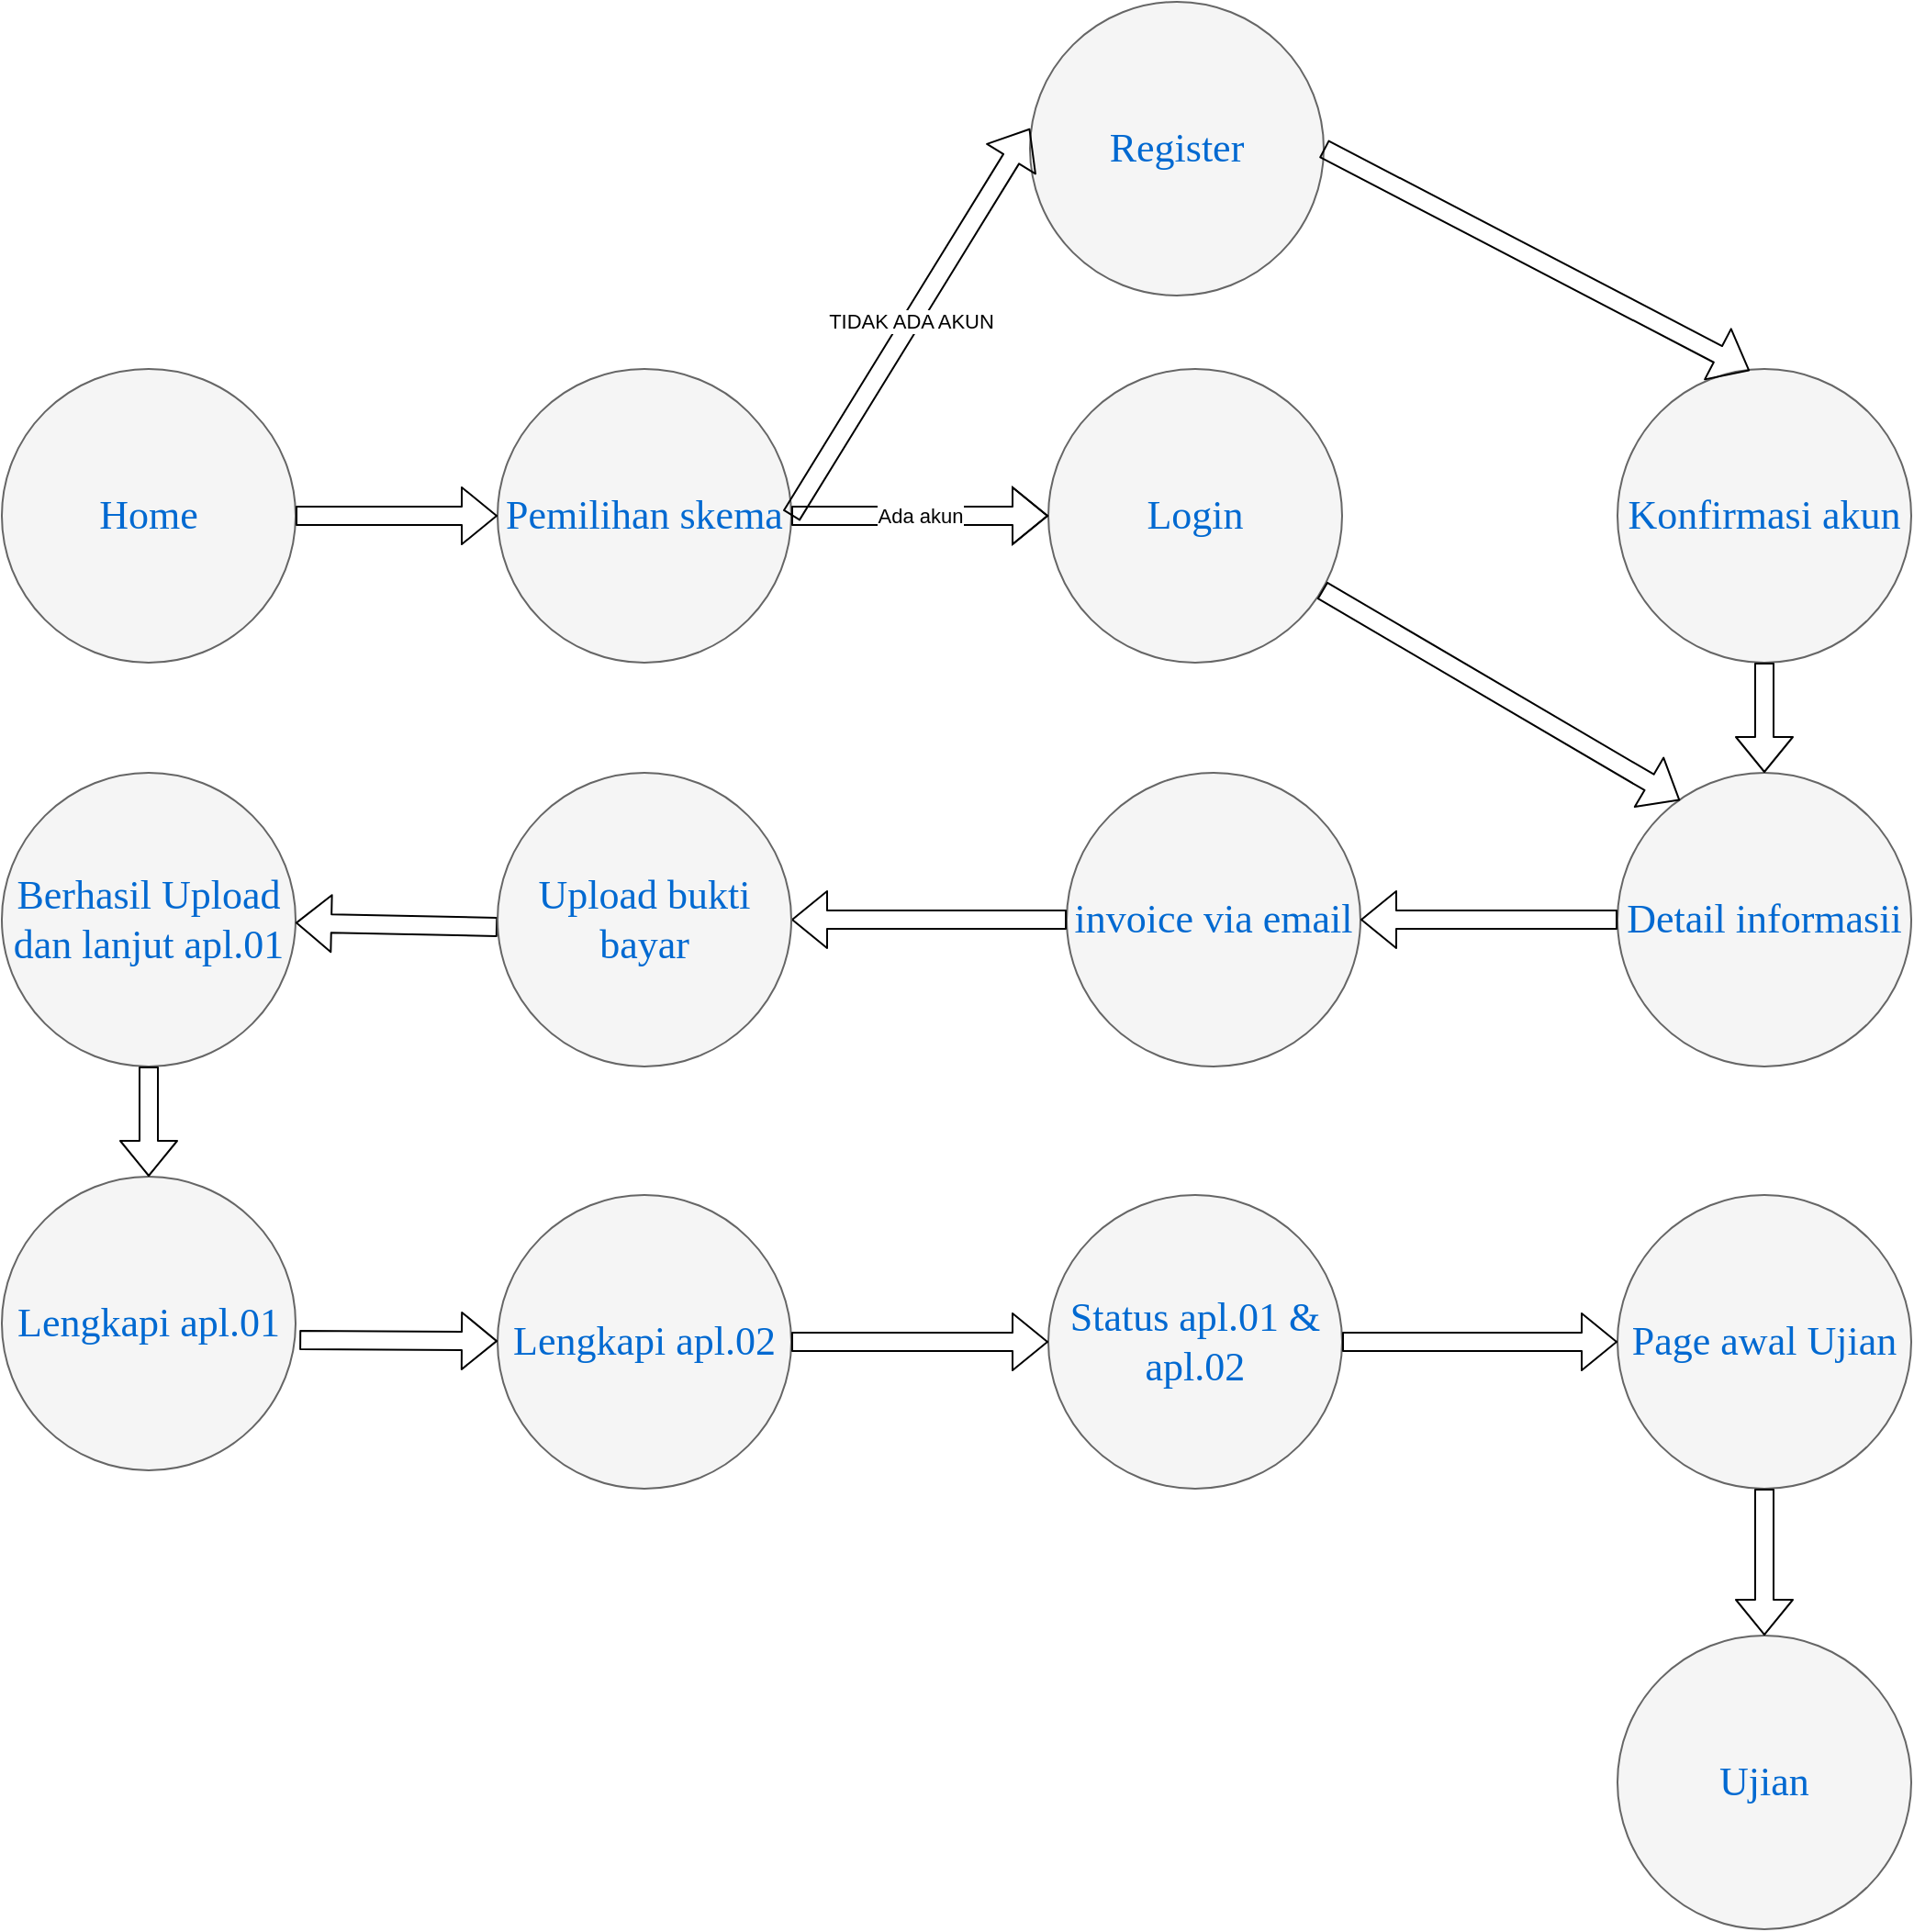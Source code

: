 <mxfile version="14.0.0" type="github">
  <diagram name="Page-1" id="dd472eb7-4b8b-5cd9-a60b-b15522922e76">
    <mxGraphModel dx="2893" dy="2160" grid="1" gridSize="10" guides="1" tooltips="1" connect="1" arrows="1" fold="1" page="1" pageScale="1" pageWidth="1100" pageHeight="850" background="#ffffff" math="0" shadow="0">
      <root>
        <mxCell id="0" />
        <mxCell id="1" parent="0" />
        <mxCell id="45236fa5f4b8e91a-1" value="Home" style="ellipse;whiteSpace=wrap;html=1;rounded=0;shadow=0;dashed=0;comic=0;fontFamily=Verdana;fontSize=22;fontColor=#0069D1;fillColor=#f5f5f5;strokeColor=#666666;" parent="1" vertex="1">
          <mxGeometry x="30" y="-30" width="160" height="160" as="geometry" />
        </mxCell>
        <mxCell id="45236fa5f4b8e91a-2" value="Page awal Ujian" style="ellipse;whiteSpace=wrap;html=1;rounded=0;shadow=0;dashed=0;comic=0;fontFamily=Verdana;fontSize=22;fontColor=#0069D1;fillColor=#f5f5f5;strokeColor=#666666;" parent="1" vertex="1">
          <mxGeometry x="910" y="420" width="160" height="160" as="geometry" />
        </mxCell>
        <mxCell id="45236fa5f4b8e91a-3" value="Konfirmasi akun" style="ellipse;whiteSpace=wrap;html=1;rounded=0;shadow=0;dashed=0;comic=0;fontFamily=Verdana;fontSize=22;fontColor=#0069D1;fillColor=#f5f5f5;strokeColor=#666666;" parent="1" vertex="1">
          <mxGeometry x="910" y="-30" width="160" height="160" as="geometry" />
        </mxCell>
        <mxCell id="45236fa5f4b8e91a-4" value="Status apl.01 &amp;amp; apl.02" style="ellipse;whiteSpace=wrap;html=1;rounded=0;shadow=0;dashed=0;comic=0;fontFamily=Verdana;fontSize=22;fontColor=#0069D1;fillColor=#f5f5f5;strokeColor=#666666;" parent="1" vertex="1">
          <mxGeometry x="600" y="420" width="160" height="160" as="geometry" />
        </mxCell>
        <mxCell id="45236fa5f4b8e91a-5" value="Detail informasii" style="ellipse;whiteSpace=wrap;html=1;rounded=0;shadow=0;dashed=0;comic=0;fontFamily=Verdana;fontSize=22;fontColor=#0069D1;fillColor=#f5f5f5;strokeColor=#666666;" parent="1" vertex="1">
          <mxGeometry x="910" y="190" width="160" height="160" as="geometry" />
        </mxCell>
        <mxCell id="45236fa5f4b8e91a-6" value="Pemilihan skema" style="ellipse;whiteSpace=wrap;html=1;rounded=0;shadow=0;dashed=0;comic=0;fontFamily=Verdana;fontSize=22;fontColor=#0069D1;fillColor=#f5f5f5;strokeColor=#666666;" parent="1" vertex="1">
          <mxGeometry x="300" y="-30" width="160" height="160" as="geometry" />
        </mxCell>
        <mxCell id="45236fa5f4b8e91a-7" value="invoice via email" style="ellipse;whiteSpace=wrap;html=1;rounded=0;shadow=0;dashed=0;comic=0;fontFamily=Verdana;fontSize=22;fontColor=#0069D1;fillColor=#f5f5f5;strokeColor=#666666;" parent="1" vertex="1">
          <mxGeometry x="610" y="190" width="160" height="160" as="geometry" />
        </mxCell>
        <mxCell id="45236fa5f4b8e91a-8" value="Lengkapi apl.02" style="ellipse;whiteSpace=wrap;html=1;rounded=0;shadow=0;dashed=0;comic=0;fontFamily=Verdana;fontSize=22;fontColor=#0069D1;fillColor=#f5f5f5;strokeColor=#666666;" parent="1" vertex="1">
          <mxGeometry x="300" y="420" width="160" height="160" as="geometry" />
        </mxCell>
        <mxCell id="q1sMRRUCjDqgYPKOwa1s-15" value="Berhasil Upload dan lanjut apl.01" style="ellipse;whiteSpace=wrap;html=1;rounded=0;shadow=0;dashed=0;comic=0;fontFamily=Verdana;fontSize=22;fontColor=#0069D1;fillColor=#f5f5f5;strokeColor=#666666;" parent="1" vertex="1">
          <mxGeometry x="30" y="190" width="160" height="160" as="geometry" />
        </mxCell>
        <mxCell id="q1sMRRUCjDqgYPKOwa1s-16" value="Login" style="ellipse;whiteSpace=wrap;html=1;rounded=0;shadow=0;dashed=0;comic=0;fontFamily=Verdana;fontSize=22;fontColor=#0069D1;fillColor=#f5f5f5;strokeColor=#666666;" parent="1" vertex="1">
          <mxGeometry x="600" y="-30" width="160" height="160" as="geometry" />
        </mxCell>
        <mxCell id="q1sMRRUCjDqgYPKOwa1s-26" value="Lengkapi apl.01" style="ellipse;whiteSpace=wrap;html=1;rounded=0;shadow=0;dashed=0;comic=0;fontFamily=Verdana;fontSize=22;fontColor=#0069D1;fillColor=#f5f5f5;strokeColor=#666666;" parent="1" vertex="1">
          <mxGeometry x="30" y="410" width="160" height="160" as="geometry" />
        </mxCell>
        <mxCell id="q1sMRRUCjDqgYPKOwa1s-31" value="" style="shape=flexArrow;endArrow=classic;html=1;entryX=0;entryY=0.5;entryDx=0;entryDy=0;" parent="1" source="45236fa5f4b8e91a-1" target="45236fa5f4b8e91a-6" edge="1">
          <mxGeometry width="50" height="50" relative="1" as="geometry">
            <mxPoint x="190" y="100" as="sourcePoint" />
            <mxPoint x="260.711" y="50" as="targetPoint" />
          </mxGeometry>
        </mxCell>
        <mxCell id="q1sMRRUCjDqgYPKOwa1s-32" value="Ada akun" style="shape=flexArrow;endArrow=classic;html=1;entryX=0;entryY=0.5;entryDx=0;entryDy=0;" parent="1" source="45236fa5f4b8e91a-6" target="q1sMRRUCjDqgYPKOwa1s-16" edge="1">
          <mxGeometry width="50" height="50" relative="1" as="geometry">
            <mxPoint x="460" y="100" as="sourcePoint" />
            <mxPoint x="530.711" y="50" as="targetPoint" />
            <Array as="points">
              <mxPoint x="530" y="50" />
            </Array>
          </mxGeometry>
        </mxCell>
        <mxCell id="q1sMRRUCjDqgYPKOwa1s-35" value="" style="shape=flexArrow;endArrow=classic;html=1;exitX=0.5;exitY=1;exitDx=0;exitDy=0;" parent="1" source="45236fa5f4b8e91a-3" target="45236fa5f4b8e91a-5" edge="1">
          <mxGeometry width="50" height="50" relative="1" as="geometry">
            <mxPoint x="990" y="170" as="sourcePoint" />
            <mxPoint x="1040" y="120" as="targetPoint" />
          </mxGeometry>
        </mxCell>
        <mxCell id="q1sMRRUCjDqgYPKOwa1s-38" value="" style="shape=flexArrow;endArrow=classic;html=1;" parent="1" source="45236fa5f4b8e91a-5" target="45236fa5f4b8e91a-7" edge="1">
          <mxGeometry width="50" height="50" relative="1" as="geometry">
            <mxPoint x="839.289" y="320" as="sourcePoint" />
            <mxPoint x="839.289" y="270" as="targetPoint" />
          </mxGeometry>
        </mxCell>
        <mxCell id="q1sMRRUCjDqgYPKOwa1s-39" value="" style="shape=flexArrow;endArrow=classic;html=1;" parent="1" source="45236fa5f4b8e91a-7" target="q1sMRRUCjDqgYPKOwa1s-47" edge="1">
          <mxGeometry width="50" height="50" relative="1" as="geometry">
            <mxPoint x="539.289" y="320" as="sourcePoint" />
            <mxPoint x="470" y="270" as="targetPoint" />
          </mxGeometry>
        </mxCell>
        <mxCell id="q1sMRRUCjDqgYPKOwa1s-41" value="" style="shape=flexArrow;endArrow=classic;html=1;exitX=0;exitY=0.5;exitDx=0;exitDy=0;" parent="1" target="q1sMRRUCjDqgYPKOwa1s-15" edge="1">
          <mxGeometry width="50" height="50" relative="1" as="geometry">
            <mxPoint x="300" y="274" as="sourcePoint" />
            <mxPoint x="190" y="274" as="targetPoint" />
          </mxGeometry>
        </mxCell>
        <mxCell id="q1sMRRUCjDqgYPKOwa1s-43" value="" style="shape=flexArrow;endArrow=classic;html=1;exitX=1.013;exitY=0.556;exitDx=0;exitDy=0;exitPerimeter=0;" parent="1" source="q1sMRRUCjDqgYPKOwa1s-26" target="45236fa5f4b8e91a-8" edge="1">
          <mxGeometry width="50" height="50" relative="1" as="geometry">
            <mxPoint x="240" y="370" as="sourcePoint" />
            <mxPoint x="110" y="410.711" as="targetPoint" />
          </mxGeometry>
        </mxCell>
        <mxCell id="q1sMRRUCjDqgYPKOwa1s-44" value="" style="shape=flexArrow;endArrow=classic;html=1;entryX=0;entryY=0.5;entryDx=0;entryDy=0;" parent="1" source="45236fa5f4b8e91a-8" target="45236fa5f4b8e91a-4" edge="1">
          <mxGeometry width="50" height="50" relative="1" as="geometry">
            <mxPoint x="190" y="540" as="sourcePoint" />
            <mxPoint x="240" y="490" as="targetPoint" />
          </mxGeometry>
        </mxCell>
        <mxCell id="q1sMRRUCjDqgYPKOwa1s-46" value="" style="shape=flexArrow;endArrow=classic;html=1;entryX=0;entryY=0.5;entryDx=0;entryDy=0;" parent="1" source="45236fa5f4b8e91a-4" target="45236fa5f4b8e91a-2" edge="1">
          <mxGeometry width="50" height="50" relative="1" as="geometry">
            <mxPoint x="463" y="550" as="sourcePoint" />
            <mxPoint x="533.711" y="500" as="targetPoint" />
          </mxGeometry>
        </mxCell>
        <mxCell id="q1sMRRUCjDqgYPKOwa1s-47" value="Upload bukti bayar" style="ellipse;whiteSpace=wrap;html=1;rounded=0;shadow=0;dashed=0;comic=0;fontFamily=Verdana;fontSize=22;fontColor=#0069D1;fillColor=#f5f5f5;strokeColor=#666666;" parent="1" vertex="1">
          <mxGeometry x="300" y="190" width="160" height="160" as="geometry" />
        </mxCell>
        <mxCell id="q1sMRRUCjDqgYPKOwa1s-51" value="" style="shape=flexArrow;endArrow=classic;html=1;" parent="1" source="q1sMRRUCjDqgYPKOwa1s-15" target="q1sMRRUCjDqgYPKOwa1s-26" edge="1">
          <mxGeometry width="50" height="50" relative="1" as="geometry">
            <mxPoint x="110" y="400" as="sourcePoint" />
            <mxPoint x="110" y="420.711" as="targetPoint" />
          </mxGeometry>
        </mxCell>
        <mxCell id="GTOpHmHQMbmmkZXh6cPo-1" value="Ujian" style="ellipse;whiteSpace=wrap;html=1;rounded=0;shadow=0;dashed=0;comic=0;fontFamily=Verdana;fontSize=22;fontColor=#0069D1;fillColor=#f5f5f5;strokeColor=#666666;" vertex="1" parent="1">
          <mxGeometry x="910" y="660" width="160" height="160" as="geometry" />
        </mxCell>
        <mxCell id="GTOpHmHQMbmmkZXh6cPo-3" value="" style="shape=flexArrow;endArrow=classic;html=1;entryX=0.5;entryY=0;entryDx=0;entryDy=0;" edge="1" parent="1" source="45236fa5f4b8e91a-2" target="GTOpHmHQMbmmkZXh6cPo-1">
          <mxGeometry width="50" height="50" relative="1" as="geometry">
            <mxPoint x="990" y="630" as="sourcePoint" />
            <mxPoint x="990" y="610" as="targetPoint" />
          </mxGeometry>
        </mxCell>
        <mxCell id="GTOpHmHQMbmmkZXh6cPo-4" value="Register" style="ellipse;whiteSpace=wrap;html=1;rounded=0;shadow=0;dashed=0;comic=0;fontFamily=Verdana;fontSize=22;fontColor=#0069D1;fillColor=#f5f5f5;strokeColor=#666666;" vertex="1" parent="1">
          <mxGeometry x="590" y="-230" width="160" height="160" as="geometry" />
        </mxCell>
        <mxCell id="GTOpHmHQMbmmkZXh6cPo-6" value="TIDAK ADA AKUN" style="shape=flexArrow;endArrow=classic;html=1;entryX=0;entryY=0.431;entryDx=0;entryDy=0;entryPerimeter=0;" edge="1" parent="1" target="GTOpHmHQMbmmkZXh6cPo-4">
          <mxGeometry width="50" height="50" relative="1" as="geometry">
            <mxPoint x="460" y="50" as="sourcePoint" />
            <mxPoint x="500" y="40" as="targetPoint" />
          </mxGeometry>
        </mxCell>
        <mxCell id="GTOpHmHQMbmmkZXh6cPo-8" value="" style="shape=flexArrow;endArrow=classic;html=1;entryX=0.45;entryY=0.006;entryDx=0;entryDy=0;entryPerimeter=0;exitX=1;exitY=0.5;exitDx=0;exitDy=0;" edge="1" parent="1" source="GTOpHmHQMbmmkZXh6cPo-4" target="45236fa5f4b8e91a-3">
          <mxGeometry width="50" height="50" relative="1" as="geometry">
            <mxPoint x="750" y="-110" as="sourcePoint" />
            <mxPoint x="800" y="-160" as="targetPoint" />
          </mxGeometry>
        </mxCell>
        <mxCell id="GTOpHmHQMbmmkZXh6cPo-9" value="" style="shape=flexArrow;endArrow=classic;html=1;entryX=0.213;entryY=0.094;entryDx=0;entryDy=0;entryPerimeter=0;" edge="1" parent="1" source="q1sMRRUCjDqgYPKOwa1s-16" target="45236fa5f4b8e91a-5">
          <mxGeometry width="50" height="50" relative="1" as="geometry">
            <mxPoint x="750" y="100" as="sourcePoint" />
            <mxPoint x="800" y="50" as="targetPoint" />
          </mxGeometry>
        </mxCell>
      </root>
    </mxGraphModel>
  </diagram>
</mxfile>
